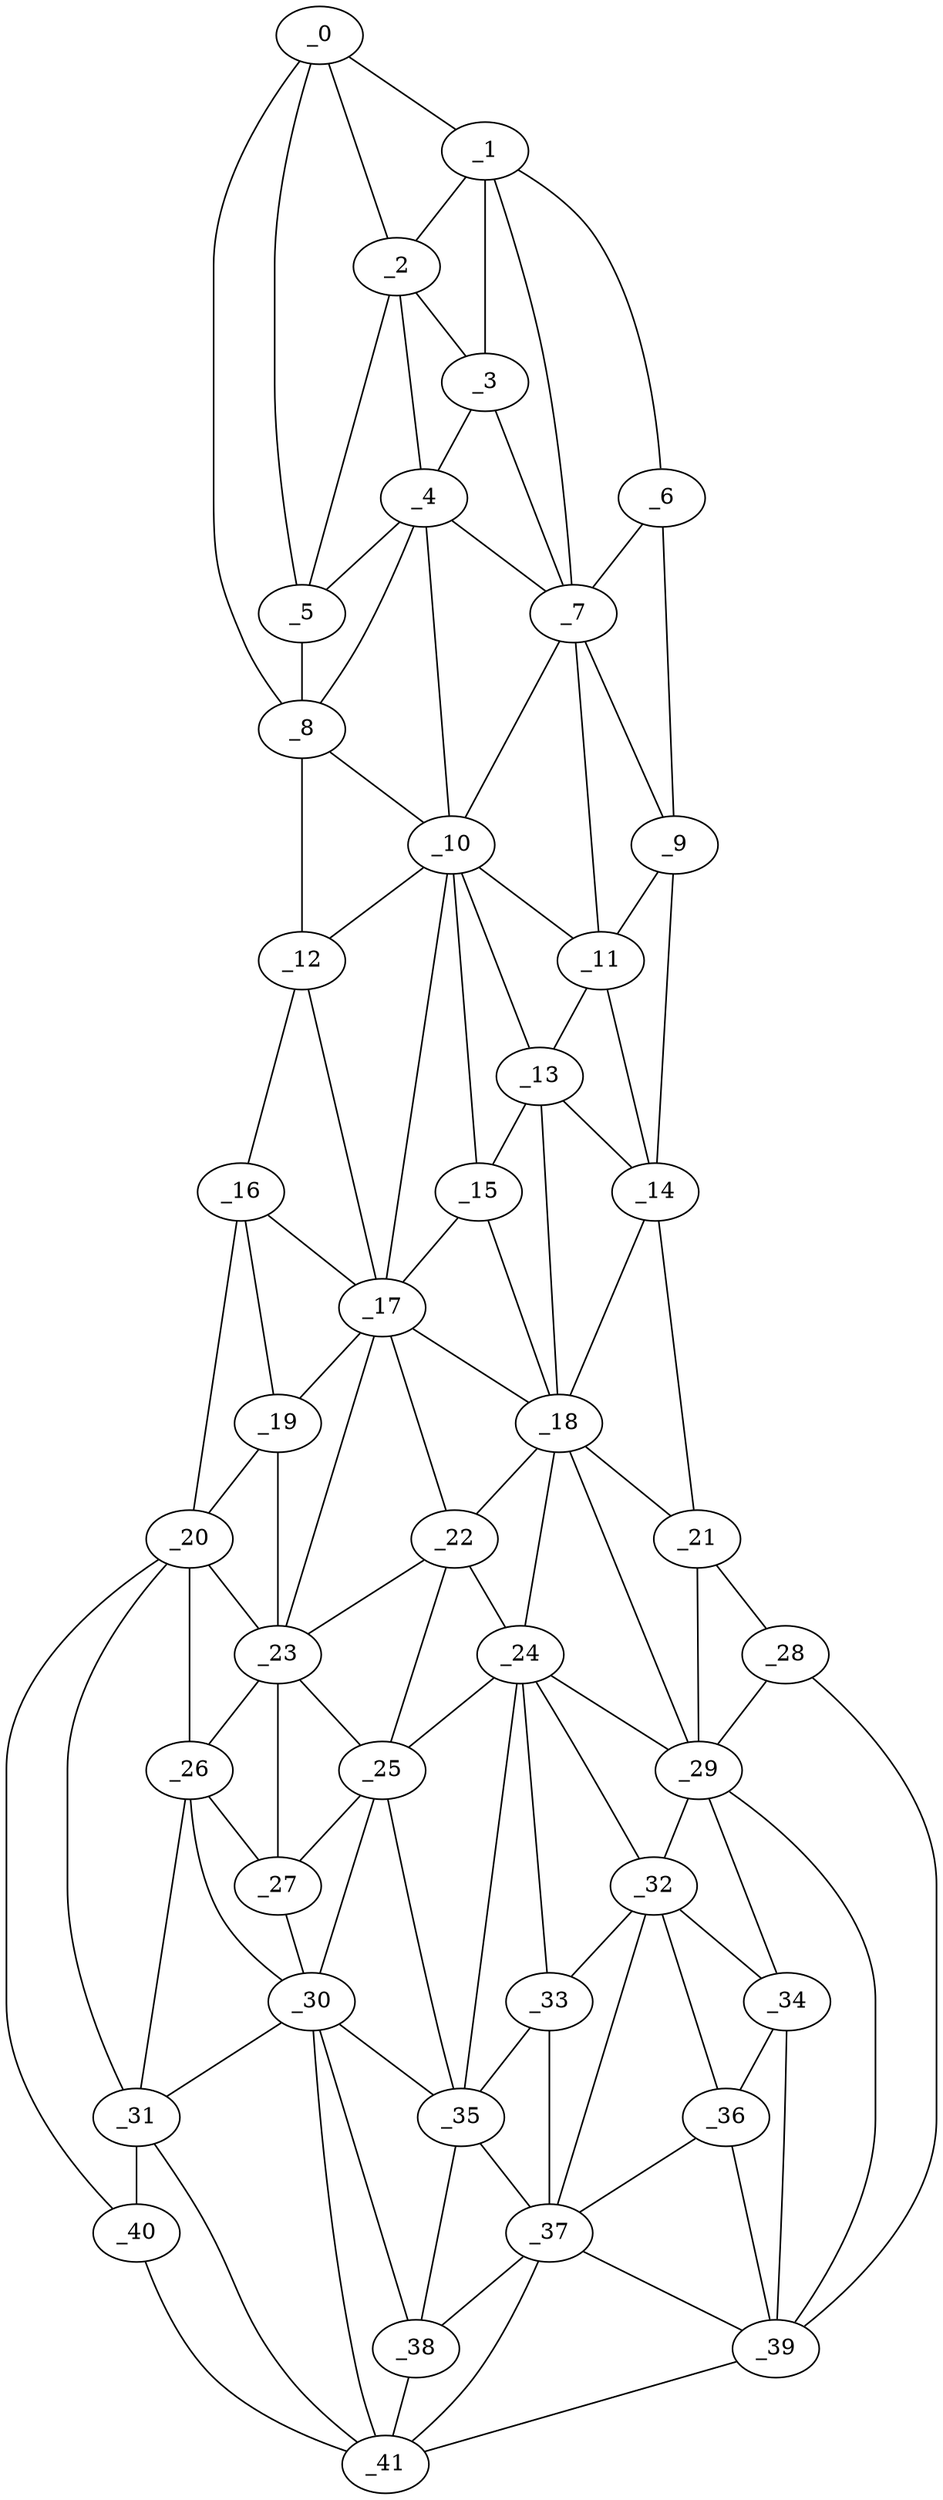 graph "obj87__255.gxl" {
	_0	 [x=4,
		y=41];
	_1	 [x=6,
		y=53];
	_0 -- _1	 [valence=1];
	_2	 [x=20,
		y=43];
	_0 -- _2	 [valence=1];
	_5	 [x=29,
		y=39];
	_0 -- _5	 [valence=2];
	_8	 [x=39,
		y=34];
	_0 -- _8	 [valence=1];
	_1 -- _2	 [valence=1];
	_3	 [x=24,
		y=52];
	_1 -- _3	 [valence=1];
	_6	 [x=32,
		y=102];
	_1 -- _6	 [valence=1];
	_7	 [x=37,
		y=69];
	_1 -- _7	 [valence=2];
	_2 -- _3	 [valence=2];
	_4	 [x=28,
		y=51];
	_2 -- _4	 [valence=1];
	_2 -- _5	 [valence=2];
	_3 -- _4	 [valence=2];
	_3 -- _7	 [valence=1];
	_4 -- _5	 [valence=1];
	_4 -- _7	 [valence=2];
	_4 -- _8	 [valence=2];
	_10	 [x=47,
		y=59];
	_4 -- _10	 [valence=2];
	_5 -- _8	 [valence=1];
	_6 -- _7	 [valence=1];
	_9	 [x=43,
		y=104];
	_6 -- _9	 [valence=1];
	_7 -- _9	 [valence=1];
	_7 -- _10	 [valence=2];
	_11	 [x=50,
		y=71];
	_7 -- _11	 [valence=2];
	_8 -- _10	 [valence=2];
	_12	 [x=54,
		y=31];
	_8 -- _12	 [valence=1];
	_9 -- _11	 [valence=2];
	_14	 [x=60,
		y=104];
	_9 -- _14	 [valence=1];
	_10 -- _11	 [valence=2];
	_10 -- _12	 [valence=2];
	_13	 [x=58,
		y=71];
	_10 -- _13	 [valence=2];
	_15	 [x=69,
		y=61];
	_10 -- _15	 [valence=2];
	_17	 [x=70,
		y=58];
	_10 -- _17	 [valence=2];
	_11 -- _13	 [valence=2];
	_11 -- _14	 [valence=1];
	_16	 [x=70,
		y=28];
	_12 -- _16	 [valence=1];
	_12 -- _17	 [valence=2];
	_13 -- _14	 [valence=2];
	_13 -- _15	 [valence=2];
	_18	 [x=76,
		y=71];
	_13 -- _18	 [valence=1];
	_14 -- _18	 [valence=2];
	_21	 [x=87,
		y=104];
	_14 -- _21	 [valence=1];
	_15 -- _17	 [valence=1];
	_15 -- _18	 [valence=1];
	_16 -- _17	 [valence=2];
	_19	 [x=77,
		y=29];
	_16 -- _19	 [valence=2];
	_20	 [x=86,
		y=29];
	_16 -- _20	 [valence=1];
	_17 -- _18	 [valence=2];
	_17 -- _19	 [valence=2];
	_22	 [x=88,
		y=58];
	_17 -- _22	 [valence=2];
	_23	 [x=90,
		y=45];
	_17 -- _23	 [valence=1];
	_18 -- _21	 [valence=2];
	_18 -- _22	 [valence=2];
	_24	 [x=94,
		y=67];
	_18 -- _24	 [valence=2];
	_29	 [x=104,
		y=92];
	_18 -- _29	 [valence=2];
	_19 -- _20	 [valence=2];
	_19 -- _23	 [valence=2];
	_20 -- _23	 [valence=1];
	_26	 [x=101,
		y=40];
	_20 -- _26	 [valence=1];
	_31	 [x=111,
		y=37];
	_20 -- _31	 [valence=1];
	_40	 [x=122,
		y=38];
	_20 -- _40	 [valence=1];
	_28	 [x=103,
		y=97];
	_21 -- _28	 [valence=1];
	_21 -- _29	 [valence=2];
	_22 -- _23	 [valence=2];
	_22 -- _24	 [valence=1];
	_25	 [x=97,
		y=51];
	_22 -- _25	 [valence=2];
	_23 -- _25	 [valence=1];
	_23 -- _26	 [valence=2];
	_27	 [x=101,
		y=45];
	_23 -- _27	 [valence=2];
	_24 -- _25	 [valence=2];
	_24 -- _29	 [valence=1];
	_32	 [x=111,
		y=80];
	_24 -- _32	 [valence=2];
	_33	 [x=112,
		y=69];
	_24 -- _33	 [valence=1];
	_35	 [x=115,
		y=62];
	_24 -- _35	 [valence=2];
	_25 -- _27	 [valence=2];
	_30	 [x=110,
		y=47];
	_25 -- _30	 [valence=2];
	_25 -- _35	 [valence=1];
	_26 -- _27	 [valence=2];
	_26 -- _30	 [valence=2];
	_26 -- _31	 [valence=2];
	_27 -- _30	 [valence=2];
	_28 -- _29	 [valence=2];
	_39	 [x=120,
		y=88];
	_28 -- _39	 [valence=1];
	_29 -- _32	 [valence=2];
	_34	 [x=112,
		y=84];
	_29 -- _34	 [valence=2];
	_29 -- _39	 [valence=2];
	_30 -- _31	 [valence=1];
	_30 -- _35	 [valence=2];
	_38	 [x=120,
		y=53];
	_30 -- _38	 [valence=2];
	_41	 [x=123,
		y=43];
	_30 -- _41	 [valence=2];
	_31 -- _40	 [valence=1];
	_31 -- _41	 [valence=2];
	_32 -- _33	 [valence=2];
	_32 -- _34	 [valence=2];
	_36	 [x=118,
		y=79];
	_32 -- _36	 [valence=2];
	_37	 [x=119,
		y=74];
	_32 -- _37	 [valence=2];
	_33 -- _35	 [valence=1];
	_33 -- _37	 [valence=2];
	_34 -- _36	 [valence=2];
	_34 -- _39	 [valence=2];
	_35 -- _37	 [valence=2];
	_35 -- _38	 [valence=2];
	_36 -- _37	 [valence=2];
	_36 -- _39	 [valence=2];
	_37 -- _38	 [valence=2];
	_37 -- _39	 [valence=2];
	_37 -- _41	 [valence=1];
	_38 -- _41	 [valence=2];
	_39 -- _41	 [valence=1];
	_40 -- _41	 [valence=1];
}
